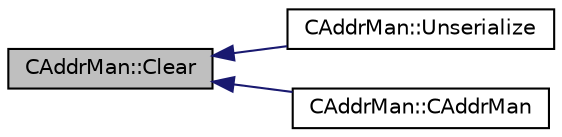 digraph "CAddrMan::Clear"
{
  edge [fontname="Helvetica",fontsize="10",labelfontname="Helvetica",labelfontsize="10"];
  node [fontname="Helvetica",fontsize="10",shape=record];
  rankdir="LR";
  Node79 [label="CAddrMan::Clear",height=0.2,width=0.4,color="black", fillcolor="grey75", style="filled", fontcolor="black"];
  Node79 -> Node80 [dir="back",color="midnightblue",fontsize="10",style="solid",fontname="Helvetica"];
  Node80 [label="CAddrMan::Unserialize",height=0.2,width=0.4,color="black", fillcolor="white", style="filled",URL="$class_c_addr_man.html#a68eaf1797ecb8bff380aa7f9fc452e14"];
  Node79 -> Node81 [dir="back",color="midnightblue",fontsize="10",style="solid",fontname="Helvetica"];
  Node81 [label="CAddrMan::CAddrMan",height=0.2,width=0.4,color="black", fillcolor="white", style="filled",URL="$class_c_addr_man.html#ad9179d1c36c2ea3492e221576f340d33"];
}
